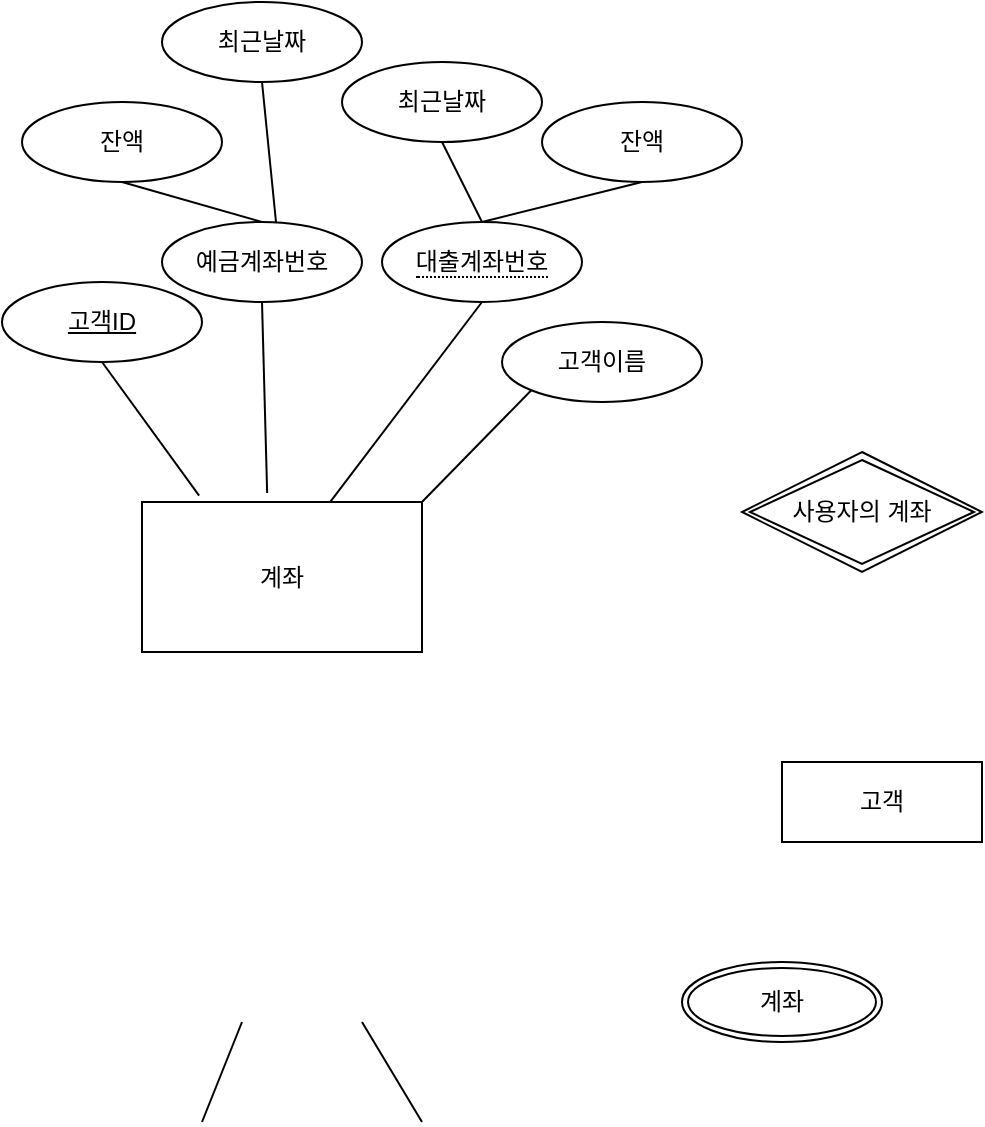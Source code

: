 <mxfile version="22.1.3" type="github">
  <diagram id="R2lEEEUBdFMjLlhIrx00" name="Page-1">
    <mxGraphModel dx="1173" dy="772" grid="1" gridSize="10" guides="1" tooltips="1" connect="1" arrows="1" fold="1" page="1" pageScale="1" pageWidth="850" pageHeight="1100" math="0" shadow="0" extFonts="Permanent Marker^https://fonts.googleapis.com/css?family=Permanent+Marker">
      <root>
        <mxCell id="0" />
        <mxCell id="1" parent="0" />
        <mxCell id="ex15Wu89XBBNbvbOtpgM-7" value="" style="endArrow=none;html=1;rounded=0;exitX=0.5;exitY=0;exitDx=0;exitDy=0;entryX=0.25;entryY=1;entryDx=0;entryDy=0;" edge="1" parent="1">
          <mxGeometry relative="1" as="geometry">
            <mxPoint x="150" y="770" as="sourcePoint" />
            <mxPoint x="170" y="720" as="targetPoint" />
          </mxGeometry>
        </mxCell>
        <mxCell id="ex15Wu89XBBNbvbOtpgM-8" value="" style="endArrow=none;html=1;rounded=0;exitX=0.5;exitY=0;exitDx=0;exitDy=0;entryX=0.75;entryY=1;entryDx=0;entryDy=0;" edge="1" parent="1">
          <mxGeometry relative="1" as="geometry">
            <mxPoint x="260" y="770" as="sourcePoint" />
            <mxPoint x="230" y="720" as="targetPoint" />
          </mxGeometry>
        </mxCell>
        <mxCell id="ex15Wu89XBBNbvbOtpgM-10" value="예금계좌번호" style="ellipse;whiteSpace=wrap;html=1;align=center;" vertex="1" parent="1">
          <mxGeometry x="130" y="320" width="100" height="40" as="geometry" />
        </mxCell>
        <mxCell id="ex15Wu89XBBNbvbOtpgM-11" value="&lt;span style=&quot;border-bottom: 1px dotted&quot;&gt;대출계좌번호&lt;/span&gt;" style="ellipse;whiteSpace=wrap;html=1;align=center;" vertex="1" parent="1">
          <mxGeometry x="240" y="320" width="100" height="40" as="geometry" />
        </mxCell>
        <mxCell id="ex15Wu89XBBNbvbOtpgM-13" value="잔액" style="ellipse;whiteSpace=wrap;html=1;align=center;" vertex="1" parent="1">
          <mxGeometry x="60" y="260" width="100" height="40" as="geometry" />
        </mxCell>
        <mxCell id="ex15Wu89XBBNbvbOtpgM-14" value="고객ID" style="ellipse;whiteSpace=wrap;html=1;align=center;fontStyle=4;" vertex="1" parent="1">
          <mxGeometry x="50" y="350" width="100" height="40" as="geometry" />
        </mxCell>
        <mxCell id="ex15Wu89XBBNbvbOtpgM-16" value="" style="endArrow=none;html=1;rounded=0;exitX=0.5;exitY=1;exitDx=0;exitDy=0;entryX=0.204;entryY=-0.042;entryDx=0;entryDy=0;entryPerimeter=0;" edge="1" parent="1" source="ex15Wu89XBBNbvbOtpgM-14" target="ex15Wu89XBBNbvbOtpgM-49">
          <mxGeometry relative="1" as="geometry">
            <mxPoint x="250" y="200" as="sourcePoint" />
            <mxPoint x="150" y="440" as="targetPoint" />
          </mxGeometry>
        </mxCell>
        <mxCell id="ex15Wu89XBBNbvbOtpgM-17" value="" style="endArrow=none;html=1;rounded=0;exitX=0.5;exitY=1;exitDx=0;exitDy=0;entryX=0.447;entryY=-0.06;entryDx=0;entryDy=0;entryPerimeter=0;" edge="1" parent="1" source="ex15Wu89XBBNbvbOtpgM-10" target="ex15Wu89XBBNbvbOtpgM-49">
          <mxGeometry relative="1" as="geometry">
            <mxPoint x="250" y="200" as="sourcePoint" />
            <mxPoint x="190.3" y="439" as="targetPoint" />
          </mxGeometry>
        </mxCell>
        <mxCell id="ex15Wu89XBBNbvbOtpgM-18" value="" style="endArrow=none;html=1;rounded=0;entryX=0.5;entryY=1;entryDx=0;entryDy=0;exitX=0.671;exitY=0.002;exitDx=0;exitDy=0;exitPerimeter=0;" edge="1" parent="1" source="ex15Wu89XBBNbvbOtpgM-49" target="ex15Wu89XBBNbvbOtpgM-11">
          <mxGeometry relative="1" as="geometry">
            <mxPoint x="220" y="450" as="sourcePoint" />
            <mxPoint x="410" y="200" as="targetPoint" />
          </mxGeometry>
        </mxCell>
        <mxCell id="ex15Wu89XBBNbvbOtpgM-19" value="" style="endArrow=none;html=1;rounded=0;exitX=0.5;exitY=0;exitDx=0;exitDy=0;entryX=0.5;entryY=1;entryDx=0;entryDy=0;" edge="1" parent="1" source="ex15Wu89XBBNbvbOtpgM-10" target="ex15Wu89XBBNbvbOtpgM-13">
          <mxGeometry relative="1" as="geometry">
            <mxPoint x="250" y="410" as="sourcePoint" />
            <mxPoint x="410" y="410" as="targetPoint" />
          </mxGeometry>
        </mxCell>
        <mxCell id="ex15Wu89XBBNbvbOtpgM-20" value="잔액" style="ellipse;whiteSpace=wrap;html=1;align=center;" vertex="1" parent="1">
          <mxGeometry x="320" y="260" width="100" height="40" as="geometry" />
        </mxCell>
        <mxCell id="ex15Wu89XBBNbvbOtpgM-21" value="최근날짜" style="ellipse;whiteSpace=wrap;html=1;align=center;" vertex="1" parent="1">
          <mxGeometry x="130" y="210" width="100" height="40" as="geometry" />
        </mxCell>
        <mxCell id="ex15Wu89XBBNbvbOtpgM-22" value="" style="endArrow=none;html=1;rounded=0;exitX=0.5;exitY=1;exitDx=0;exitDy=0;entryX=0.5;entryY=0;entryDx=0;entryDy=0;" edge="1" parent="1" source="ex15Wu89XBBNbvbOtpgM-20" target="ex15Wu89XBBNbvbOtpgM-11">
          <mxGeometry relative="1" as="geometry">
            <mxPoint x="430" y="230" as="sourcePoint" />
            <mxPoint x="590" y="230" as="targetPoint" />
          </mxGeometry>
        </mxCell>
        <mxCell id="ex15Wu89XBBNbvbOtpgM-23" value="" style="endArrow=none;html=1;rounded=0;exitX=0.5;exitY=1;exitDx=0;exitDy=0;entryX=0.57;entryY=0;entryDx=0;entryDy=0;entryPerimeter=0;" edge="1" parent="1" source="ex15Wu89XBBNbvbOtpgM-21" target="ex15Wu89XBBNbvbOtpgM-10">
          <mxGeometry relative="1" as="geometry">
            <mxPoint x="430" y="380" as="sourcePoint" />
            <mxPoint x="590" y="380" as="targetPoint" />
          </mxGeometry>
        </mxCell>
        <mxCell id="ex15Wu89XBBNbvbOtpgM-24" value="최근날짜" style="ellipse;whiteSpace=wrap;html=1;align=center;" vertex="1" parent="1">
          <mxGeometry x="220" y="240" width="100" height="40" as="geometry" />
        </mxCell>
        <mxCell id="ex15Wu89XBBNbvbOtpgM-25" value="" style="endArrow=none;html=1;rounded=0;exitX=0.5;exitY=1;exitDx=0;exitDy=0;entryX=0.5;entryY=0;entryDx=0;entryDy=0;" edge="1" parent="1" source="ex15Wu89XBBNbvbOtpgM-24" target="ex15Wu89XBBNbvbOtpgM-11">
          <mxGeometry relative="1" as="geometry">
            <mxPoint x="300" y="250" as="sourcePoint" />
            <mxPoint x="290" y="320" as="targetPoint" />
          </mxGeometry>
        </mxCell>
        <mxCell id="ex15Wu89XBBNbvbOtpgM-26" value="고객이름" style="ellipse;whiteSpace=wrap;html=1;align=center;" vertex="1" parent="1">
          <mxGeometry x="300" y="370" width="100" height="40" as="geometry" />
        </mxCell>
        <mxCell id="ex15Wu89XBBNbvbOtpgM-27" value="" style="endArrow=none;html=1;rounded=0;exitX=1;exitY=0;exitDx=0;exitDy=0;entryX=0;entryY=1;entryDx=0;entryDy=0;" edge="1" parent="1" source="ex15Wu89XBBNbvbOtpgM-49" target="ex15Wu89XBBNbvbOtpgM-26">
          <mxGeometry relative="1" as="geometry">
            <mxPoint x="247.5" y="440" as="sourcePoint" />
            <mxPoint x="360" y="210" as="targetPoint" />
          </mxGeometry>
        </mxCell>
        <mxCell id="ex15Wu89XBBNbvbOtpgM-34" value="계좌" style="ellipse;shape=doubleEllipse;margin=3;whiteSpace=wrap;html=1;align=center;" vertex="1" parent="1">
          <mxGeometry x="390" y="690" width="100" height="40" as="geometry" />
        </mxCell>
        <mxCell id="ex15Wu89XBBNbvbOtpgM-46" value="사용자의 계좌" style="shape=rhombus;double=1;perimeter=rhombusPerimeter;whiteSpace=wrap;html=1;align=center;" vertex="1" parent="1">
          <mxGeometry x="420" y="435" width="120" height="60" as="geometry" />
        </mxCell>
        <mxCell id="ex15Wu89XBBNbvbOtpgM-47" value="고객" style="whiteSpace=wrap;html=1;align=center;" vertex="1" parent="1">
          <mxGeometry x="440" y="590" width="100" height="40" as="geometry" />
        </mxCell>
        <mxCell id="ex15Wu89XBBNbvbOtpgM-49" value="계좌" style="whiteSpace=wrap;html=1;align=center;" vertex="1" parent="1">
          <mxGeometry x="120" y="460" width="140" height="75" as="geometry" />
        </mxCell>
      </root>
    </mxGraphModel>
  </diagram>
</mxfile>
